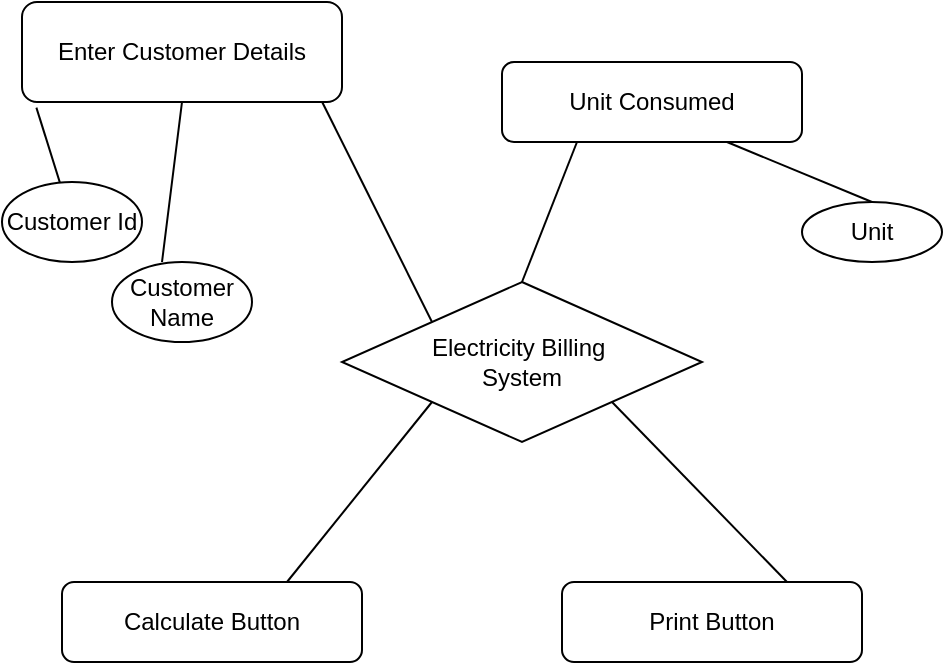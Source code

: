 <mxfile version="21.1.2" type="device">
  <diagram id="Eaj4YIDKc-C3CXB9HwHJ" name="Page-1">
    <mxGraphModel dx="548" dy="359" grid="1" gridSize="10" guides="1" tooltips="1" connect="1" arrows="1" fold="1" page="1" pageScale="1" pageWidth="850" pageHeight="1100" math="0" shadow="0">
      <root>
        <mxCell id="0" />
        <mxCell id="1" parent="0" />
        <mxCell id="2T4epuCXwwC-m3KN4YMI-1" value="Electricity Billing&amp;nbsp;&lt;br&gt;System" style="rhombus;whiteSpace=wrap;html=1;" parent="1" vertex="1">
          <mxGeometry x="180" y="160" width="180" height="80" as="geometry" />
        </mxCell>
        <mxCell id="2T4epuCXwwC-m3KN4YMI-2" value="Enter Customer Details" style="rounded=1;whiteSpace=wrap;html=1;" parent="1" vertex="1">
          <mxGeometry x="20" y="20" width="160" height="50" as="geometry" />
        </mxCell>
        <mxCell id="2T4epuCXwwC-m3KN4YMI-3" value="Calculate Button" style="rounded=1;whiteSpace=wrap;html=1;" parent="1" vertex="1">
          <mxGeometry x="40" y="310" width="150" height="40" as="geometry" />
        </mxCell>
        <mxCell id="2T4epuCXwwC-m3KN4YMI-4" value="Unit Consumed" style="rounded=1;whiteSpace=wrap;html=1;" parent="1" vertex="1">
          <mxGeometry x="260" y="50" width="150" height="40" as="geometry" />
        </mxCell>
        <mxCell id="2T4epuCXwwC-m3KN4YMI-6" value="Print Button" style="rounded=1;whiteSpace=wrap;html=1;" parent="1" vertex="1">
          <mxGeometry x="290" y="310" width="150" height="40" as="geometry" />
        </mxCell>
        <mxCell id="2T4epuCXwwC-m3KN4YMI-7" value="Customer Id" style="ellipse;whiteSpace=wrap;html=1;" parent="1" vertex="1">
          <mxGeometry x="10" y="110" width="70" height="40" as="geometry" />
        </mxCell>
        <mxCell id="2T4epuCXwwC-m3KN4YMI-8" value="Customer Name" style="ellipse;whiteSpace=wrap;html=1;" parent="1" vertex="1">
          <mxGeometry x="65" y="150" width="70" height="40" as="geometry" />
        </mxCell>
        <mxCell id="2T4epuCXwwC-m3KN4YMI-9" value="" style="endArrow=none;html=1;rounded=0;entryX=0.045;entryY=1.056;entryDx=0;entryDy=0;entryPerimeter=0;" parent="1" source="2T4epuCXwwC-m3KN4YMI-7" target="2T4epuCXwwC-m3KN4YMI-2" edge="1">
          <mxGeometry width="50" height="50" relative="1" as="geometry">
            <mxPoint x="45" y="89.289" as="sourcePoint" />
            <mxPoint x="45" y="39.289" as="targetPoint" />
          </mxGeometry>
        </mxCell>
        <mxCell id="2T4epuCXwwC-m3KN4YMI-10" value="" style="endArrow=none;html=1;rounded=0;entryX=0.25;entryY=1;entryDx=0;entryDy=0;" parent="1" target="2T4epuCXwwC-m3KN4YMI-4" edge="1">
          <mxGeometry width="50" height="50" relative="1" as="geometry">
            <mxPoint x="270" y="160" as="sourcePoint" />
            <mxPoint x="310" y="150" as="targetPoint" />
          </mxGeometry>
        </mxCell>
        <mxCell id="2T4epuCXwwC-m3KN4YMI-11" value="" style="endArrow=none;html=1;rounded=0;entryX=0.938;entryY=1;entryDx=0;entryDy=0;entryPerimeter=0;exitX=0;exitY=0;exitDx=0;exitDy=0;" parent="1" source="2T4epuCXwwC-m3KN4YMI-1" target="2T4epuCXwwC-m3KN4YMI-2" edge="1">
          <mxGeometry width="50" height="50" relative="1" as="geometry">
            <mxPoint x="260" y="200" as="sourcePoint" />
            <mxPoint x="310" y="150" as="targetPoint" />
          </mxGeometry>
        </mxCell>
        <mxCell id="2T4epuCXwwC-m3KN4YMI-12" value="" style="endArrow=none;html=1;rounded=0;entryX=0.5;entryY=1;entryDx=0;entryDy=0;" parent="1" target="2T4epuCXwwC-m3KN4YMI-2" edge="1">
          <mxGeometry width="50" height="50" relative="1" as="geometry">
            <mxPoint x="90" y="150" as="sourcePoint" />
            <mxPoint x="310" y="150" as="targetPoint" />
          </mxGeometry>
        </mxCell>
        <mxCell id="2T4epuCXwwC-m3KN4YMI-13" value="" style="endArrow=none;html=1;rounded=0;exitX=0.75;exitY=0;exitDx=0;exitDy=0;entryX=0;entryY=1;entryDx=0;entryDy=0;" parent="1" source="2T4epuCXwwC-m3KN4YMI-3" target="2T4epuCXwwC-m3KN4YMI-1" edge="1">
          <mxGeometry width="50" height="50" relative="1" as="geometry">
            <mxPoint x="260" y="200" as="sourcePoint" />
            <mxPoint x="310" y="150" as="targetPoint" />
          </mxGeometry>
        </mxCell>
        <mxCell id="2T4epuCXwwC-m3KN4YMI-14" value="" style="endArrow=none;html=1;rounded=0;exitX=0.75;exitY=0;exitDx=0;exitDy=0;entryX=1;entryY=1;entryDx=0;entryDy=0;" parent="1" source="2T4epuCXwwC-m3KN4YMI-6" target="2T4epuCXwwC-m3KN4YMI-1" edge="1">
          <mxGeometry width="50" height="50" relative="1" as="geometry">
            <mxPoint x="260" y="200" as="sourcePoint" />
            <mxPoint x="310" y="150" as="targetPoint" />
          </mxGeometry>
        </mxCell>
        <mxCell id="2T4epuCXwwC-m3KN4YMI-15" value="Unit" style="ellipse;whiteSpace=wrap;html=1;" parent="1" vertex="1">
          <mxGeometry x="410" y="120" width="70" height="30" as="geometry" />
        </mxCell>
        <mxCell id="2T4epuCXwwC-m3KN4YMI-16" value="" style="endArrow=none;html=1;rounded=0;entryX=0.5;entryY=0;entryDx=0;entryDy=0;exitX=0.75;exitY=1;exitDx=0;exitDy=0;" parent="1" source="2T4epuCXwwC-m3KN4YMI-4" target="2T4epuCXwwC-m3KN4YMI-15" edge="1">
          <mxGeometry width="50" height="50" relative="1" as="geometry">
            <mxPoint x="350" y="200" as="sourcePoint" />
            <mxPoint x="400" y="150" as="targetPoint" />
          </mxGeometry>
        </mxCell>
      </root>
    </mxGraphModel>
  </diagram>
</mxfile>
